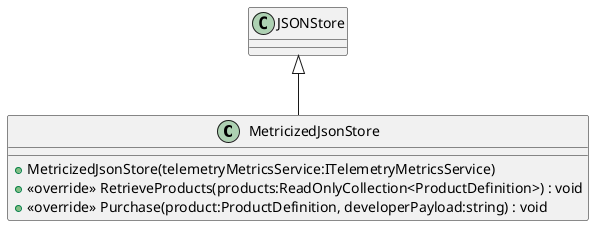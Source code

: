 @startuml
class MetricizedJsonStore {
    + MetricizedJsonStore(telemetryMetricsService:ITelemetryMetricsService)
    + <<override>> RetrieveProducts(products:ReadOnlyCollection<ProductDefinition>) : void
    + <<override>> Purchase(product:ProductDefinition, developerPayload:string) : void
}
JSONStore <|-- MetricizedJsonStore
@enduml
